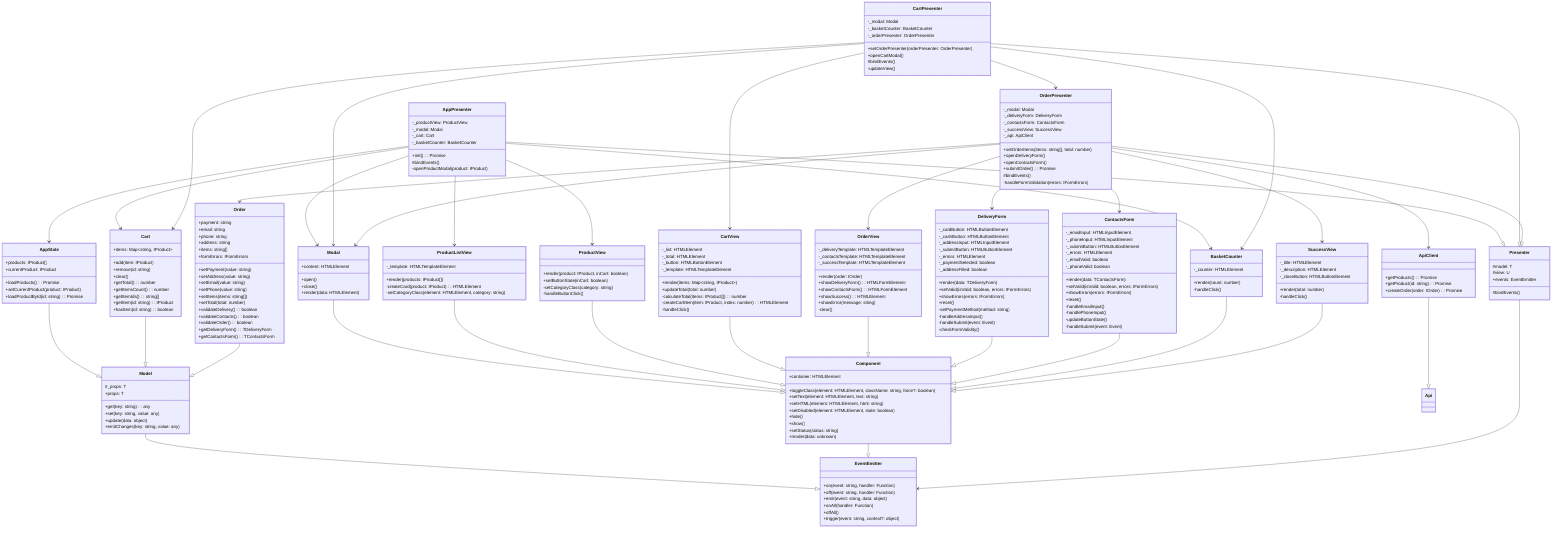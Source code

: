 classDiagram
    class EventEmitter {
        +on(event: string, handler: Function)
        +off(event: string, handler: Function)
        +emit(event: string, data: object)
        +onAll(handler: Function)
        +offAll()
        +trigger(event: string, context?: object)
    }

    class Component {
        +container: HTMLElement
        +toggleClass(element: HTMLElement, className: string, force?: boolean)
        +setText(element: HTMLElement, text: string)
        +setHTML(element: HTMLElement, html: string)
        +setDisabled(element: HTMLElement, state: boolean)
        +hide()
        +show()
        +setStatus(status: string)
        +render(data: unknown)
    }

    class Presenter {
        #model: T
        #view: U
        +events: EventEmitter
        #bindEvents()
    }

    class Model {
        #_props: T
        +get(key: string): any
        +set(key: string, value: any)
        +update(data: object)
        +emitChanges(key: string, value: any)
        +props: T
    }

    class Modal {
        +content: HTMLElement
        +open()
        +close()
        +render(data: HTMLElement)
    }

    class ApiClient {
        +getProducts(): Promise<IProductsResponse>
        +getProduct(id: string): Promise<IProduct>
        +createOrder(order: IOrder): Promise<IOrderResult>
    }

    class AppState {
        +products: IProduct[]
        +currentProduct: IProduct
        +loadProducts(): Promise<void>
        +setCurrentProduct(product: IProduct)
        +loadProductById(id: string): Promise<void>
    }

    class Cart {
        +items: Map~string, IProduct~
        +add(item: IProduct)
        +remove(id: string)
        +clear()
        +getTotal(): number
        +getItemsCount(): number
        +getItemIds(): string[]
        +getItem(id: string): IProduct
        +hasItem(id: string): boolean
    }

    class Order {
        +payment: string
        +email: string
        +phone: string
        +address: string
        +items: string[]
        +formErrors: IFormErrors
        +setPayment(value: string)
        +setAddress(value: string)
        +setEmail(value: string)
        +setPhone(value: string)
        +setItems(items: string[])
        +setTotal(total: number)
        +validateDelivery(): boolean
        +validateContacts(): boolean
        +validateOrder(): boolean
        +getDeliveryForm(): TDeliveryForm
        +getContactsForm(): TContactsForm
    }

    class ProductListView {
        -_template: HTMLTemplateElement
        +render(products: IProduct[])
        -createCard(product: IProduct): HTMLElement
        -setCategoryClass(element: HTMLElement, category: string)
    }

    class ProductView {
        +render(product: IProduct, inCart: boolean)
        +setButtonState(inCart: boolean)
        -setCategoryClass(category: string)
        -handleButtonClick()
    }

    class CartView {
        -_list: HTMLElement
        -_total: HTMLElement
        -_button: HTMLButtonElement
        -_template: HTMLTemplateElement
        +render(items: Map~string, IProduct~)
        +updateTotal(total: number)
        -calculateTotal(items: IProduct[]): number
        -createCartItem(item: IProduct, index: number): HTMLElement
        -handleClick()
    }

    class BasketCounter {
        -_counter: HTMLElement
        +render(count: number)
        -handleClick()
    }

    class OrderView {
        -_deliveryTemplate: HTMLTemplateElement
        -_contactsTemplate: HTMLTemplateElement
        -_successTemplate: HTMLTemplateElement
        +render(order: IOrder)
        +showDeliveryForm(): HTMLFormElement
        +showContactsForm(): HTMLFormElement
        +showSuccess(): HTMLElement
        +showError(message: string)
        -clear()
    }

    class DeliveryForm {
        -_cardButton: HTMLButtonElement
        -_cashButton: HTMLButtonElement
        -_addressInput: HTMLInputElement
        -_submitButton: HTMLButtonElement
        -_errors: HTMLElement
        -_paymentSelected: boolean
        -_addressFilled: boolean
        +render(data: TDeliveryForm)
        +setValid(isValid: boolean, errors: IFormErrors)
        +showErrors(errors: IFormErrors)
        +reset()
        -setPaymentMethod(method: string)
        -handleAddressInput()
        -handleSubmit(event: Event)
        -checkFormValidity()
    }

    class ContactsForm {
        -_emailInput: HTMLInputElement
        -_phoneInput: HTMLInputElement
        -_submitButton: HTMLButtonElement
        -_errors: HTMLElement
        -_emailValid: boolean
        -_phoneValid: boolean
        +render(data: TContactsForm)
        +setValid(isValid: boolean, errors: IFormErrors)
        +showErrors(errors: IFormErrors)
        +reset()
        -handleEmailInput()
        -handlePhoneInput()
        -updateButtonState()
        -handleSubmit(event: Event)
    }

    class SuccessView {
        -_title: HTMLElement
        -_description: HTMLElement
        -_closeButton: HTMLButtonElement
        +render(total: number)
        -handleClick()
    }

    class AppPresenter {
        -_productView: ProductView
        -_modal: Modal
        -_cart: Cart
        -_basketCounter: BasketCounter
        +init(): Promise<void>
        #bindEvents()
        -openProductModal(product: IProduct)
    }

    class CartPresenter {
        -_modal: Modal
        -_basketCounter: BasketCounter
        -_orderPresenter: OrderPresenter
        +setOrderPresenter(orderPresenter: OrderPresenter)
        +openCartModal()
        #bindEvents()
        -updateView()
    }

    class OrderPresenter {
        -_modal: Modal
        -_deliveryForm: DeliveryForm
        -_contactsForm: ContactsForm
        -_successView: SuccessView
        -_api: ApiClient
        +setOrderItems(items: string[], total: number)
        +openDeliveryForm()
        +openContactsForm()
        +submitOrder(): Promise<void>
        #bindEvents()
        -handleFormValidation(errors: IFormErrors)
    }

    Model --|> EventEmitter
    Component --|> EventEmitter
    Modal --|> Component
    ProductListView --|> Component
    ProductView --|> Component
    CartView --|> Component
    OrderView --|> Component
    DeliveryForm --|> Component
    ContactsForm --|> Component
    BasketCounter --|> Component
    SuccessView --|> Component
    AppState --|> Model
    Cart --|> Model
    Order --|> Model
    ApiClient --|> Api

    Presenter --> EventEmitter
    AppPresenter --|> Presenter
    CartPresenter --|> Presenter
    OrderPresenter --|> Presenter

    AppPresenter --> AppState
    AppPresenter --> ProductListView
    AppPresenter --> ProductView
    AppPresenter --> Modal
    AppPresenter --> Cart
    AppPresenter --> BasketCounter

    CartPresenter --> Cart
    CartPresenter --> CartView
    CartPresenter --> Modal
    CartPresenter --> BasketCounter
    CartPresenter --> OrderPresenter

    OrderPresenter --> Order
    OrderPresenter --> OrderView
    OrderPresenter --> Modal
    OrderPresenter --> ApiClient
    OrderPresenter --> DeliveryForm
    OrderPresenter --> ContactsForm
    OrderPresenter --> SuccessView